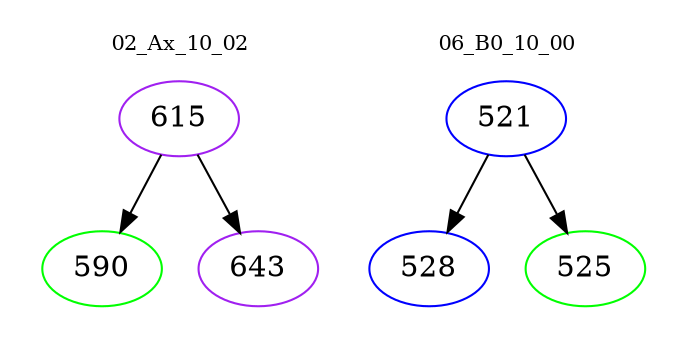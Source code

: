 digraph{
subgraph cluster_0 {
color = white
label = "02_Ax_10_02";
fontsize=10;
T0_615 [label="615", color="purple"]
T0_615 -> T0_590 [color="black"]
T0_590 [label="590", color="green"]
T0_615 -> T0_643 [color="black"]
T0_643 [label="643", color="purple"]
}
subgraph cluster_1 {
color = white
label = "06_B0_10_00";
fontsize=10;
T1_521 [label="521", color="blue"]
T1_521 -> T1_528 [color="black"]
T1_528 [label="528", color="blue"]
T1_521 -> T1_525 [color="black"]
T1_525 [label="525", color="green"]
}
}
